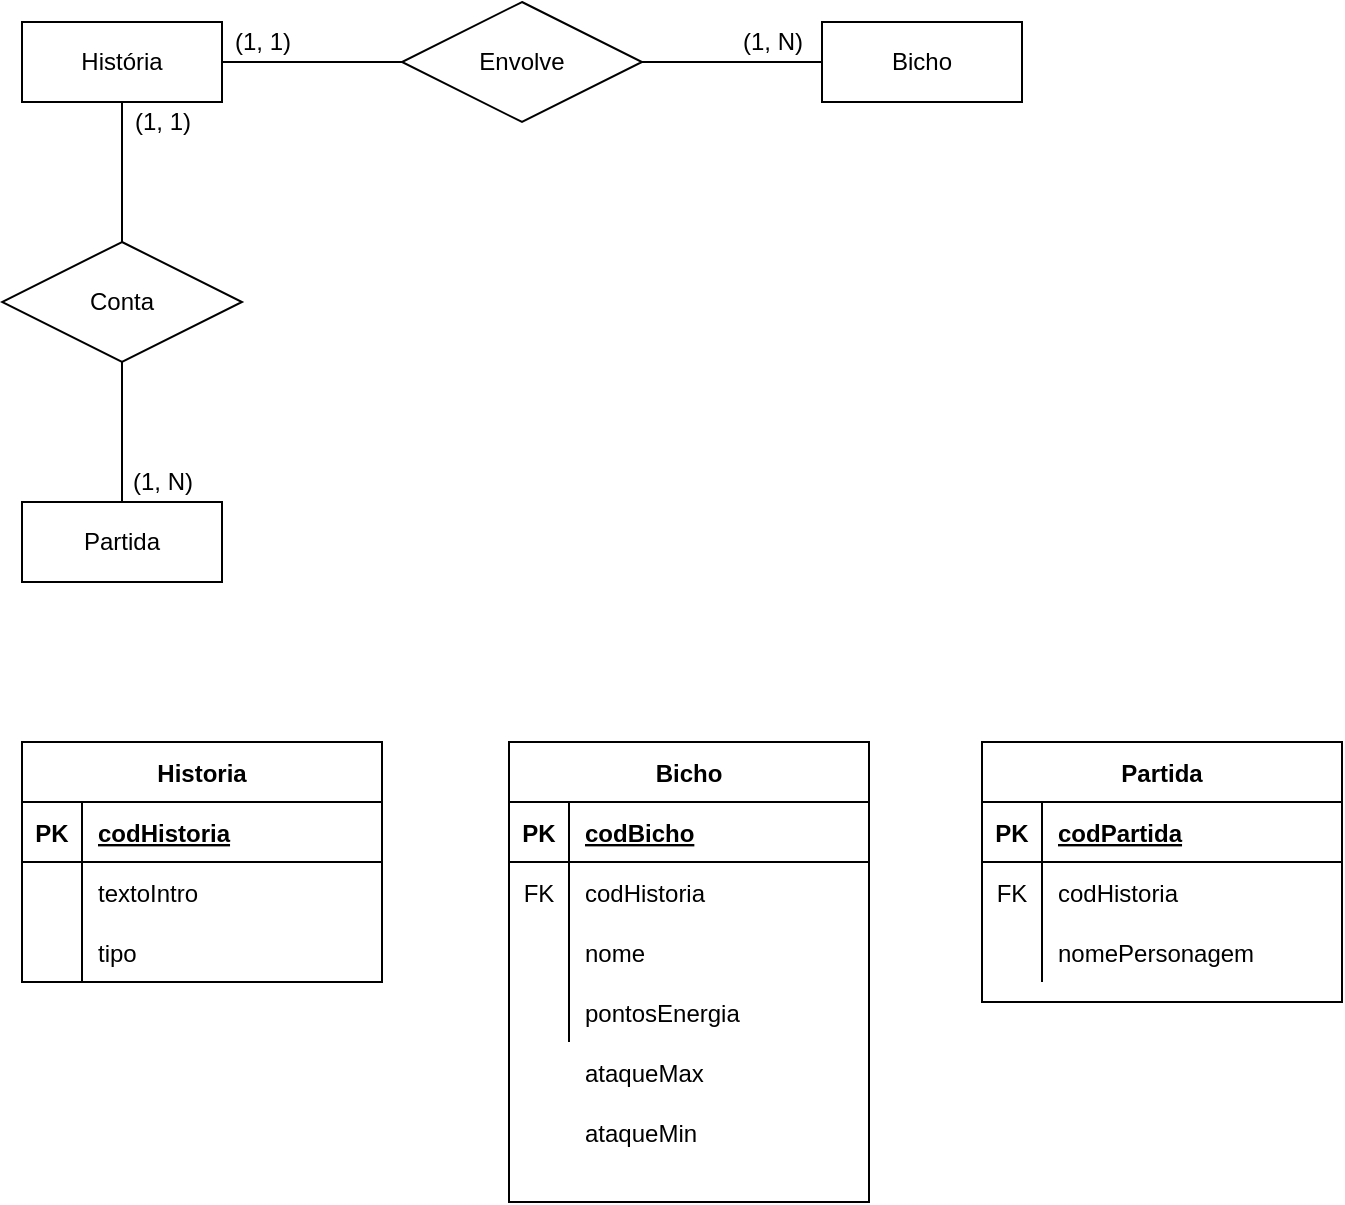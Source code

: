 <mxfile version="14.7.2" type="device"><diagram id="sOowspyJjv3w-XB8NKuh" name="Página-1"><mxGraphModel dx="946" dy="584" grid="1" gridSize="10" guides="1" tooltips="1" connect="1" arrows="1" fold="1" page="1" pageScale="1" pageWidth="827" pageHeight="1169" math="0" shadow="0"><root><mxCell id="0"/><mxCell id="1" parent="0"/><mxCell id="Aduw-Gvdehu0iABzMNXt-10" style="edgeStyle=orthogonalEdgeStyle;rounded=0;orthogonalLoop=1;jettySize=auto;html=1;exitX=0.5;exitY=1;exitDx=0;exitDy=0;entryX=0.5;entryY=0;entryDx=0;entryDy=0;endArrow=none;endFill=0;" edge="1" parent="1" source="Aduw-Gvdehu0iABzMNXt-1" target="Aduw-Gvdehu0iABzMNXt-9"><mxGeometry relative="1" as="geometry"/></mxCell><mxCell id="Aduw-Gvdehu0iABzMNXt-1" value="História" style="whiteSpace=wrap;html=1;align=center;" vertex="1" parent="1"><mxGeometry x="80" y="80" width="100" height="40" as="geometry"/></mxCell><mxCell id="Aduw-Gvdehu0iABzMNXt-2" value="Bicho" style="whiteSpace=wrap;html=1;align=center;" vertex="1" parent="1"><mxGeometry x="480" y="80" width="100" height="40" as="geometry"/></mxCell><mxCell id="Aduw-Gvdehu0iABzMNXt-3" value="Partida" style="whiteSpace=wrap;html=1;align=center;" vertex="1" parent="1"><mxGeometry x="80" y="320" width="100" height="40" as="geometry"/></mxCell><mxCell id="Aduw-Gvdehu0iABzMNXt-5" style="edgeStyle=orthogonalEdgeStyle;rounded=0;orthogonalLoop=1;jettySize=auto;html=1;exitX=1;exitY=0.5;exitDx=0;exitDy=0;entryX=0;entryY=0.5;entryDx=0;entryDy=0;endArrow=none;endFill=0;" edge="1" parent="1" source="Aduw-Gvdehu0iABzMNXt-4" target="Aduw-Gvdehu0iABzMNXt-2"><mxGeometry relative="1" as="geometry"/></mxCell><mxCell id="Aduw-Gvdehu0iABzMNXt-6" style="edgeStyle=orthogonalEdgeStyle;rounded=0;orthogonalLoop=1;jettySize=auto;html=1;exitX=0;exitY=0.5;exitDx=0;exitDy=0;entryX=1;entryY=0.5;entryDx=0;entryDy=0;endArrow=none;endFill=0;" edge="1" parent="1" source="Aduw-Gvdehu0iABzMNXt-4" target="Aduw-Gvdehu0iABzMNXt-1"><mxGeometry relative="1" as="geometry"/></mxCell><mxCell id="Aduw-Gvdehu0iABzMNXt-4" value="Envolve" style="shape=rhombus;perimeter=rhombusPerimeter;whiteSpace=wrap;html=1;align=center;" vertex="1" parent="1"><mxGeometry x="270" y="70" width="120" height="60" as="geometry"/></mxCell><mxCell id="Aduw-Gvdehu0iABzMNXt-7" value="(1, 1)" style="text;html=1;align=center;verticalAlign=middle;resizable=0;points=[];autosize=1;strokeColor=none;" vertex="1" parent="1"><mxGeometry x="180" y="80" width="40" height="20" as="geometry"/></mxCell><mxCell id="Aduw-Gvdehu0iABzMNXt-8" value="(1, N)" style="text;html=1;align=center;verticalAlign=middle;resizable=0;points=[];autosize=1;strokeColor=none;" vertex="1" parent="1"><mxGeometry x="430" y="80" width="50" height="20" as="geometry"/></mxCell><mxCell id="Aduw-Gvdehu0iABzMNXt-11" style="edgeStyle=orthogonalEdgeStyle;rounded=0;orthogonalLoop=1;jettySize=auto;html=1;exitX=0.5;exitY=1;exitDx=0;exitDy=0;entryX=0.5;entryY=0;entryDx=0;entryDy=0;endArrow=none;endFill=0;" edge="1" parent="1" source="Aduw-Gvdehu0iABzMNXt-9" target="Aduw-Gvdehu0iABzMNXt-3"><mxGeometry relative="1" as="geometry"/></mxCell><mxCell id="Aduw-Gvdehu0iABzMNXt-9" value="Conta" style="shape=rhombus;perimeter=rhombusPerimeter;whiteSpace=wrap;html=1;align=center;" vertex="1" parent="1"><mxGeometry x="70" y="190" width="120" height="60" as="geometry"/></mxCell><mxCell id="Aduw-Gvdehu0iABzMNXt-12" value="(1, N)" style="text;html=1;align=center;verticalAlign=middle;resizable=0;points=[];autosize=1;strokeColor=none;" vertex="1" parent="1"><mxGeometry x="125" y="300" width="50" height="20" as="geometry"/></mxCell><mxCell id="Aduw-Gvdehu0iABzMNXt-13" value="(1, 1)" style="text;html=1;align=center;verticalAlign=middle;resizable=0;points=[];autosize=1;strokeColor=none;" vertex="1" parent="1"><mxGeometry x="130" y="120" width="40" height="20" as="geometry"/></mxCell><mxCell id="Aduw-Gvdehu0iABzMNXt-14" value="Historia" style="shape=table;startSize=30;container=1;collapsible=1;childLayout=tableLayout;fixedRows=1;rowLines=0;fontStyle=1;align=center;resizeLast=1;" vertex="1" parent="1"><mxGeometry x="80" y="440" width="180" height="120" as="geometry"/></mxCell><mxCell id="Aduw-Gvdehu0iABzMNXt-15" value="" style="shape=partialRectangle;collapsible=0;dropTarget=0;pointerEvents=0;fillColor=none;top=0;left=0;bottom=1;right=0;points=[[0,0.5],[1,0.5]];portConstraint=eastwest;" vertex="1" parent="Aduw-Gvdehu0iABzMNXt-14"><mxGeometry y="30" width="180" height="30" as="geometry"/></mxCell><mxCell id="Aduw-Gvdehu0iABzMNXt-16" value="PK" style="shape=partialRectangle;connectable=0;fillColor=none;top=0;left=0;bottom=0;right=0;fontStyle=1;overflow=hidden;" vertex="1" parent="Aduw-Gvdehu0iABzMNXt-15"><mxGeometry width="30" height="30" as="geometry"/></mxCell><mxCell id="Aduw-Gvdehu0iABzMNXt-17" value="codHistoria" style="shape=partialRectangle;connectable=0;fillColor=none;top=0;left=0;bottom=0;right=0;align=left;spacingLeft=6;fontStyle=5;overflow=hidden;" vertex="1" parent="Aduw-Gvdehu0iABzMNXt-15"><mxGeometry x="30" width="150" height="30" as="geometry"/></mxCell><mxCell id="Aduw-Gvdehu0iABzMNXt-18" value="" style="shape=partialRectangle;collapsible=0;dropTarget=0;pointerEvents=0;fillColor=none;top=0;left=0;bottom=0;right=0;points=[[0,0.5],[1,0.5]];portConstraint=eastwest;" vertex="1" parent="Aduw-Gvdehu0iABzMNXt-14"><mxGeometry y="60" width="180" height="30" as="geometry"/></mxCell><mxCell id="Aduw-Gvdehu0iABzMNXt-19" value="" style="shape=partialRectangle;connectable=0;fillColor=none;top=0;left=0;bottom=0;right=0;editable=1;overflow=hidden;" vertex="1" parent="Aduw-Gvdehu0iABzMNXt-18"><mxGeometry width="30" height="30" as="geometry"/></mxCell><mxCell id="Aduw-Gvdehu0iABzMNXt-20" value="textoIntro" style="shape=partialRectangle;connectable=0;fillColor=none;top=0;left=0;bottom=0;right=0;align=left;spacingLeft=6;overflow=hidden;" vertex="1" parent="Aduw-Gvdehu0iABzMNXt-18"><mxGeometry x="30" width="150" height="30" as="geometry"/></mxCell><mxCell id="Aduw-Gvdehu0iABzMNXt-21" value="" style="shape=partialRectangle;collapsible=0;dropTarget=0;pointerEvents=0;fillColor=none;top=0;left=0;bottom=0;right=0;points=[[0,0.5],[1,0.5]];portConstraint=eastwest;" vertex="1" parent="Aduw-Gvdehu0iABzMNXt-14"><mxGeometry y="90" width="180" height="30" as="geometry"/></mxCell><mxCell id="Aduw-Gvdehu0iABzMNXt-22" value="" style="shape=partialRectangle;connectable=0;fillColor=none;top=0;left=0;bottom=0;right=0;editable=1;overflow=hidden;" vertex="1" parent="Aduw-Gvdehu0iABzMNXt-21"><mxGeometry width="30" height="30" as="geometry"/></mxCell><mxCell id="Aduw-Gvdehu0iABzMNXt-23" value="tipo" style="shape=partialRectangle;connectable=0;fillColor=none;top=0;left=0;bottom=0;right=0;align=left;spacingLeft=6;overflow=hidden;" vertex="1" parent="Aduw-Gvdehu0iABzMNXt-21"><mxGeometry x="30" width="150" height="30" as="geometry"/></mxCell><mxCell id="Aduw-Gvdehu0iABzMNXt-50" value="" style="group" vertex="1" connectable="0" parent="1"><mxGeometry x="323.5" y="440" width="180" height="230" as="geometry"/></mxCell><mxCell id="Aduw-Gvdehu0iABzMNXt-27" value="Bicho" style="shape=table;startSize=30;container=1;collapsible=1;childLayout=tableLayout;fixedRows=1;rowLines=0;fontStyle=1;align=center;resizeLast=1;" vertex="1" parent="Aduw-Gvdehu0iABzMNXt-50"><mxGeometry width="180" height="230" as="geometry"/></mxCell><mxCell id="Aduw-Gvdehu0iABzMNXt-28" value="" style="shape=partialRectangle;collapsible=0;dropTarget=0;pointerEvents=0;fillColor=none;top=0;left=0;bottom=1;right=0;points=[[0,0.5],[1,0.5]];portConstraint=eastwest;" vertex="1" parent="Aduw-Gvdehu0iABzMNXt-27"><mxGeometry y="30" width="180" height="30" as="geometry"/></mxCell><mxCell id="Aduw-Gvdehu0iABzMNXt-29" value="PK" style="shape=partialRectangle;connectable=0;fillColor=none;top=0;left=0;bottom=0;right=0;fontStyle=1;overflow=hidden;" vertex="1" parent="Aduw-Gvdehu0iABzMNXt-28"><mxGeometry width="30" height="30" as="geometry"/></mxCell><mxCell id="Aduw-Gvdehu0iABzMNXt-30" value="codBicho" style="shape=partialRectangle;connectable=0;fillColor=none;top=0;left=0;bottom=0;right=0;align=left;spacingLeft=6;fontStyle=5;overflow=hidden;" vertex="1" parent="Aduw-Gvdehu0iABzMNXt-28"><mxGeometry x="30" width="150" height="30" as="geometry"/></mxCell><mxCell id="Aduw-Gvdehu0iABzMNXt-31" value="" style="shape=partialRectangle;collapsible=0;dropTarget=0;pointerEvents=0;fillColor=none;top=0;left=0;bottom=0;right=0;points=[[0,0.5],[1,0.5]];portConstraint=eastwest;" vertex="1" parent="Aduw-Gvdehu0iABzMNXt-27"><mxGeometry y="60" width="180" height="30" as="geometry"/></mxCell><mxCell id="Aduw-Gvdehu0iABzMNXt-32" value="FK" style="shape=partialRectangle;connectable=0;fillColor=none;top=0;left=0;bottom=0;right=0;editable=1;overflow=hidden;" vertex="1" parent="Aduw-Gvdehu0iABzMNXt-31"><mxGeometry width="30" height="30" as="geometry"/></mxCell><mxCell id="Aduw-Gvdehu0iABzMNXt-33" value="codHistoria" style="shape=partialRectangle;connectable=0;fillColor=none;top=0;left=0;bottom=0;right=0;align=left;spacingLeft=6;overflow=hidden;" vertex="1" parent="Aduw-Gvdehu0iABzMNXt-31"><mxGeometry x="30" width="150" height="30" as="geometry"/></mxCell><mxCell id="Aduw-Gvdehu0iABzMNXt-34" value="" style="shape=partialRectangle;collapsible=0;dropTarget=0;pointerEvents=0;fillColor=none;top=0;left=0;bottom=0;right=0;points=[[0,0.5],[1,0.5]];portConstraint=eastwest;" vertex="1" parent="Aduw-Gvdehu0iABzMNXt-27"><mxGeometry y="90" width="180" height="30" as="geometry"/></mxCell><mxCell id="Aduw-Gvdehu0iABzMNXt-35" value="" style="shape=partialRectangle;connectable=0;fillColor=none;top=0;left=0;bottom=0;right=0;editable=1;overflow=hidden;" vertex="1" parent="Aduw-Gvdehu0iABzMNXt-34"><mxGeometry width="30" height="30" as="geometry"/></mxCell><mxCell id="Aduw-Gvdehu0iABzMNXt-36" value="nome" style="shape=partialRectangle;connectable=0;fillColor=none;top=0;left=0;bottom=0;right=0;align=left;spacingLeft=6;overflow=hidden;" vertex="1" parent="Aduw-Gvdehu0iABzMNXt-34"><mxGeometry x="30" width="150" height="30" as="geometry"/></mxCell><mxCell id="Aduw-Gvdehu0iABzMNXt-37" value="" style="shape=partialRectangle;collapsible=0;dropTarget=0;pointerEvents=0;fillColor=none;top=0;left=0;bottom=0;right=0;points=[[0,0.5],[1,0.5]];portConstraint=eastwest;" vertex="1" parent="Aduw-Gvdehu0iABzMNXt-27"><mxGeometry y="120" width="180" height="30" as="geometry"/></mxCell><mxCell id="Aduw-Gvdehu0iABzMNXt-38" value="" style="shape=partialRectangle;connectable=0;fillColor=none;top=0;left=0;bottom=0;right=0;editable=1;overflow=hidden;" vertex="1" parent="Aduw-Gvdehu0iABzMNXt-37"><mxGeometry width="30" height="30" as="geometry"/></mxCell><mxCell id="Aduw-Gvdehu0iABzMNXt-39" value="pontosEnergia" style="shape=partialRectangle;connectable=0;fillColor=none;top=0;left=0;bottom=0;right=0;align=left;spacingLeft=6;overflow=hidden;" vertex="1" parent="Aduw-Gvdehu0iABzMNXt-37"><mxGeometry x="30" width="150" height="30" as="geometry"/></mxCell><mxCell id="Aduw-Gvdehu0iABzMNXt-44" value="" style="shape=partialRectangle;collapsible=0;dropTarget=0;pointerEvents=0;fillColor=none;top=0;left=0;bottom=0;right=0;points=[[0,0.5],[1,0.5]];portConstraint=eastwest;" vertex="1" parent="Aduw-Gvdehu0iABzMNXt-50"><mxGeometry y="150" width="180" height="30" as="geometry"/></mxCell><mxCell id="Aduw-Gvdehu0iABzMNXt-45" value="" style="shape=partialRectangle;connectable=0;fillColor=none;top=0;left=0;bottom=0;right=0;editable=1;overflow=hidden;" vertex="1" parent="Aduw-Gvdehu0iABzMNXt-44"><mxGeometry width="30" height="30" as="geometry"/></mxCell><mxCell id="Aduw-Gvdehu0iABzMNXt-46" value="ataqueMax" style="shape=partialRectangle;connectable=0;fillColor=none;top=0;left=0;bottom=0;right=0;align=left;spacingLeft=6;overflow=hidden;" vertex="1" parent="Aduw-Gvdehu0iABzMNXt-44"><mxGeometry x="30" width="150" height="30" as="geometry"/></mxCell><mxCell id="Aduw-Gvdehu0iABzMNXt-47" value="" style="shape=partialRectangle;collapsible=0;dropTarget=0;pointerEvents=0;fillColor=none;top=0;left=0;bottom=0;right=0;points=[[0,0.5],[1,0.5]];portConstraint=eastwest;" vertex="1" parent="Aduw-Gvdehu0iABzMNXt-50"><mxGeometry y="180" width="180" height="30" as="geometry"/></mxCell><mxCell id="Aduw-Gvdehu0iABzMNXt-48" value="" style="shape=partialRectangle;connectable=0;fillColor=none;top=0;left=0;bottom=0;right=0;editable=1;overflow=hidden;" vertex="1" parent="Aduw-Gvdehu0iABzMNXt-47"><mxGeometry width="30" height="30" as="geometry"/></mxCell><mxCell id="Aduw-Gvdehu0iABzMNXt-49" value="ataqueMin" style="shape=partialRectangle;connectable=0;fillColor=none;top=0;left=0;bottom=0;right=0;align=left;spacingLeft=6;overflow=hidden;" vertex="1" parent="Aduw-Gvdehu0iABzMNXt-47"><mxGeometry x="30" width="150" height="30" as="geometry"/></mxCell><mxCell id="Aduw-Gvdehu0iABzMNXt-51" value="Partida" style="shape=table;startSize=30;container=1;collapsible=1;childLayout=tableLayout;fixedRows=1;rowLines=0;fontStyle=1;align=center;resizeLast=1;" vertex="1" parent="1"><mxGeometry x="560" y="440" width="180" height="130" as="geometry"/></mxCell><mxCell id="Aduw-Gvdehu0iABzMNXt-52" value="" style="shape=partialRectangle;collapsible=0;dropTarget=0;pointerEvents=0;fillColor=none;top=0;left=0;bottom=1;right=0;points=[[0,0.5],[1,0.5]];portConstraint=eastwest;" vertex="1" parent="Aduw-Gvdehu0iABzMNXt-51"><mxGeometry y="30" width="180" height="30" as="geometry"/></mxCell><mxCell id="Aduw-Gvdehu0iABzMNXt-53" value="PK" style="shape=partialRectangle;connectable=0;fillColor=none;top=0;left=0;bottom=0;right=0;fontStyle=1;overflow=hidden;" vertex="1" parent="Aduw-Gvdehu0iABzMNXt-52"><mxGeometry width="30" height="30" as="geometry"/></mxCell><mxCell id="Aduw-Gvdehu0iABzMNXt-54" value="codPartida" style="shape=partialRectangle;connectable=0;fillColor=none;top=0;left=0;bottom=0;right=0;align=left;spacingLeft=6;fontStyle=5;overflow=hidden;" vertex="1" parent="Aduw-Gvdehu0iABzMNXt-52"><mxGeometry x="30" width="150" height="30" as="geometry"/></mxCell><mxCell id="Aduw-Gvdehu0iABzMNXt-55" value="" style="shape=partialRectangle;collapsible=0;dropTarget=0;pointerEvents=0;fillColor=none;top=0;left=0;bottom=0;right=0;points=[[0,0.5],[1,0.5]];portConstraint=eastwest;" vertex="1" parent="Aduw-Gvdehu0iABzMNXt-51"><mxGeometry y="60" width="180" height="30" as="geometry"/></mxCell><mxCell id="Aduw-Gvdehu0iABzMNXt-56" value="FK" style="shape=partialRectangle;connectable=0;fillColor=none;top=0;left=0;bottom=0;right=0;editable=1;overflow=hidden;" vertex="1" parent="Aduw-Gvdehu0iABzMNXt-55"><mxGeometry width="30" height="30" as="geometry"/></mxCell><mxCell id="Aduw-Gvdehu0iABzMNXt-57" value="codHistoria" style="shape=partialRectangle;connectable=0;fillColor=none;top=0;left=0;bottom=0;right=0;align=left;spacingLeft=6;overflow=hidden;" vertex="1" parent="Aduw-Gvdehu0iABzMNXt-55"><mxGeometry x="30" width="150" height="30" as="geometry"/></mxCell><mxCell id="Aduw-Gvdehu0iABzMNXt-58" value="" style="shape=partialRectangle;collapsible=0;dropTarget=0;pointerEvents=0;fillColor=none;top=0;left=0;bottom=0;right=0;points=[[0,0.5],[1,0.5]];portConstraint=eastwest;" vertex="1" parent="Aduw-Gvdehu0iABzMNXt-51"><mxGeometry y="90" width="180" height="30" as="geometry"/></mxCell><mxCell id="Aduw-Gvdehu0iABzMNXt-59" value="" style="shape=partialRectangle;connectable=0;fillColor=none;top=0;left=0;bottom=0;right=0;editable=1;overflow=hidden;" vertex="1" parent="Aduw-Gvdehu0iABzMNXt-58"><mxGeometry width="30" height="30" as="geometry"/></mxCell><mxCell id="Aduw-Gvdehu0iABzMNXt-60" value="nomePersonagem" style="shape=partialRectangle;connectable=0;fillColor=none;top=0;left=0;bottom=0;right=0;align=left;spacingLeft=6;overflow=hidden;" vertex="1" parent="Aduw-Gvdehu0iABzMNXt-58"><mxGeometry x="30" width="150" height="30" as="geometry"/></mxCell></root></mxGraphModel></diagram></mxfile>